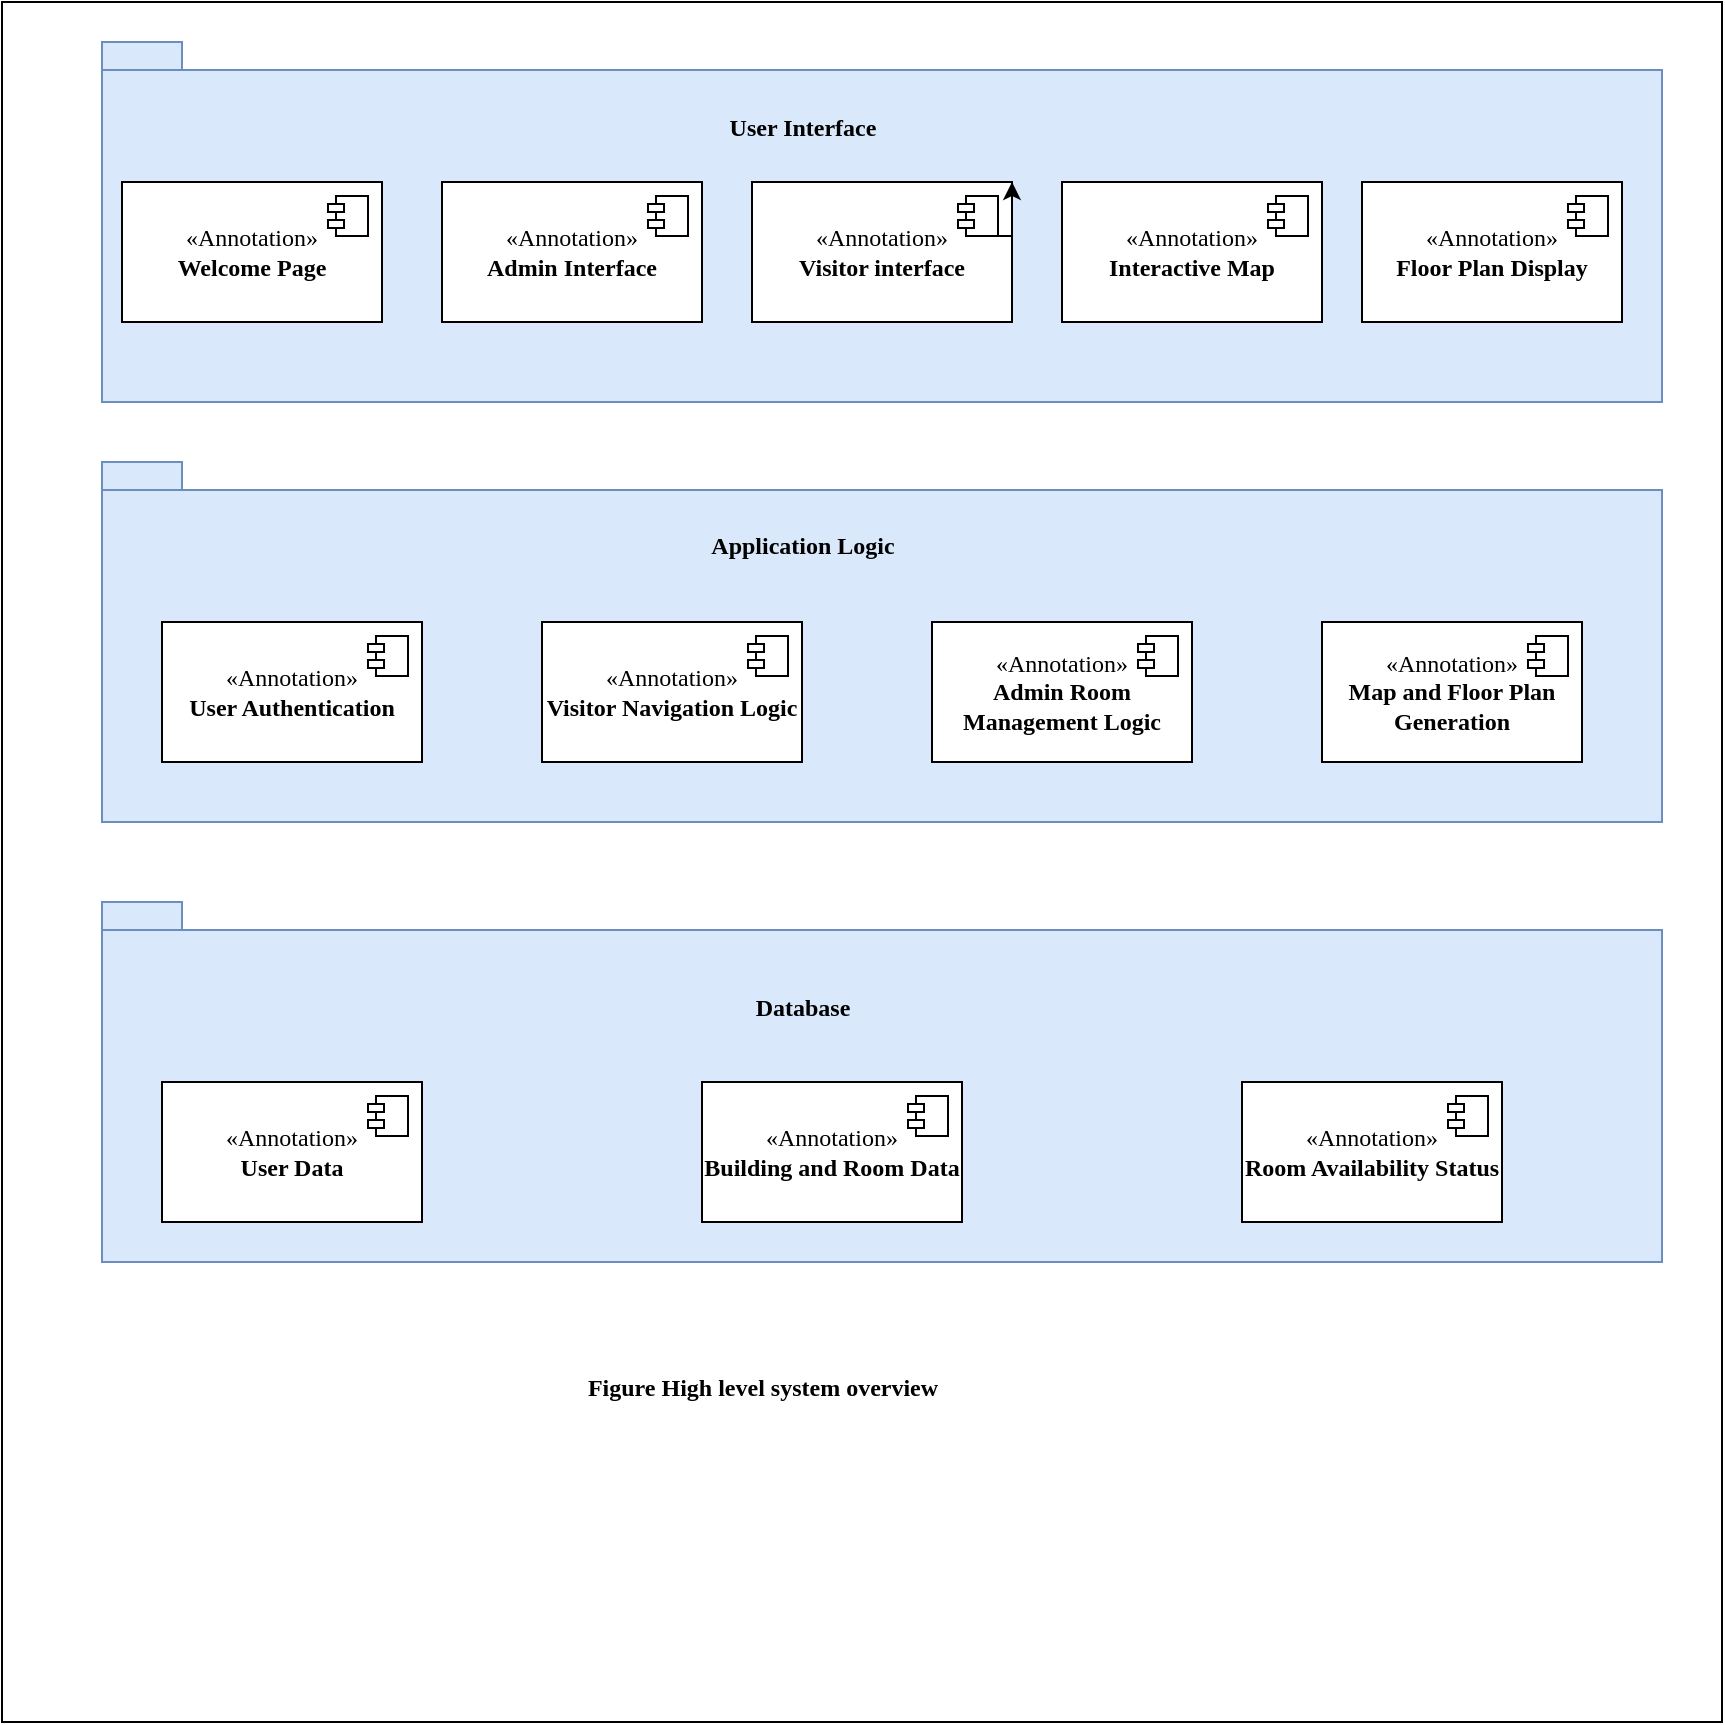<mxfile version="25.0.1">
  <diagram name="Page-1" id="OAd1CM3BeRx_v6z6rj3k">
    <mxGraphModel dx="1026" dy="684" grid="1" gridSize="10" guides="1" tooltips="1" connect="1" arrows="1" fold="1" page="1" pageScale="1" pageWidth="827" pageHeight="1169" math="0" shadow="0">
      <root>
        <mxCell id="0" />
        <mxCell id="1" parent="0" />
        <mxCell id="GQoaadz46SoARARe0tmr-1" value="" style="whiteSpace=wrap;html=1;aspect=fixed;fontFamily=Times New Roman;spacing=2;" vertex="1" parent="1">
          <mxGeometry width="860" height="860" as="geometry" />
        </mxCell>
        <mxCell id="GQoaadz46SoARARe0tmr-2" value="" style="shape=folder;fontStyle=1;spacingTop=10;tabWidth=40;tabHeight=14;tabPosition=left;html=1;whiteSpace=wrap;fillColor=#dae8fc;strokeColor=#6c8ebf;fontFamily=Times New Roman;spacing=2;" vertex="1" parent="1">
          <mxGeometry x="50" y="20" width="780" height="180" as="geometry" />
        </mxCell>
        <mxCell id="GQoaadz46SoARARe0tmr-3" value="" style="shape=folder;fontStyle=1;spacingTop=10;tabWidth=40;tabHeight=14;tabPosition=left;html=1;whiteSpace=wrap;fillColor=#dae8fc;strokeColor=#6c8ebf;fontFamily=Times New Roman;spacing=2;" vertex="1" parent="1">
          <mxGeometry x="50" y="230" width="780" height="180" as="geometry" />
        </mxCell>
        <mxCell id="GQoaadz46SoARARe0tmr-4" value="" style="shape=folder;fontStyle=1;spacingTop=10;tabWidth=40;tabHeight=14;tabPosition=left;html=1;whiteSpace=wrap;fillColor=#dae8fc;strokeColor=#6c8ebf;fontFamily=Times New Roman;spacing=2;" vertex="1" parent="1">
          <mxGeometry x="50" y="450" width="780" height="180" as="geometry" />
        </mxCell>
        <mxCell id="GQoaadz46SoARARe0tmr-6" value="«Annotation»&lt;br&gt;&lt;b&gt;Welcome Page&lt;/b&gt;" style="html=1;dropTarget=0;whiteSpace=wrap;fontFamily=Times New Roman;spacing=2;" vertex="1" parent="1">
          <mxGeometry x="60" y="90" width="130" height="70" as="geometry" />
        </mxCell>
        <mxCell id="GQoaadz46SoARARe0tmr-7" value="" style="shape=module;jettyWidth=8;jettyHeight=4;fontFamily=Times New Roman;spacing=2;" vertex="1" parent="GQoaadz46SoARARe0tmr-6">
          <mxGeometry x="1" width="20" height="20" relative="1" as="geometry">
            <mxPoint x="-27" y="7" as="offset" />
          </mxGeometry>
        </mxCell>
        <mxCell id="GQoaadz46SoARARe0tmr-10" value="«Annotation»&lt;br&gt;&lt;b&gt;Floor Plan Display&lt;/b&gt;" style="html=1;dropTarget=0;whiteSpace=wrap;fontFamily=Times New Roman;spacing=2;" vertex="1" parent="1">
          <mxGeometry x="680" y="90" width="130" height="70" as="geometry" />
        </mxCell>
        <mxCell id="GQoaadz46SoARARe0tmr-11" value="" style="shape=module;jettyWidth=8;jettyHeight=4;fontFamily=Times New Roman;spacing=2;" vertex="1" parent="GQoaadz46SoARARe0tmr-10">
          <mxGeometry x="1" width="20" height="20" relative="1" as="geometry">
            <mxPoint x="-27" y="7" as="offset" />
          </mxGeometry>
        </mxCell>
        <mxCell id="GQoaadz46SoARARe0tmr-12" value="«Annotation»&lt;br&gt;&lt;b&gt;Admin Interface&lt;/b&gt;" style="html=1;dropTarget=0;whiteSpace=wrap;fontFamily=Times New Roman;spacing=2;" vertex="1" parent="1">
          <mxGeometry x="220" y="90" width="130" height="70" as="geometry" />
        </mxCell>
        <mxCell id="GQoaadz46SoARARe0tmr-13" value="" style="shape=module;jettyWidth=8;jettyHeight=4;fontFamily=Times New Roman;spacing=2;" vertex="1" parent="GQoaadz46SoARARe0tmr-12">
          <mxGeometry x="1" width="20" height="20" relative="1" as="geometry">
            <mxPoint x="-27" y="7" as="offset" />
          </mxGeometry>
        </mxCell>
        <mxCell id="GQoaadz46SoARARe0tmr-14" value="«Annotation»&lt;br&gt;&lt;b&gt;Visitor interface&lt;/b&gt;" style="html=1;dropTarget=0;whiteSpace=wrap;fontFamily=Times New Roman;spacing=2;" vertex="1" parent="1">
          <mxGeometry x="375" y="90" width="130" height="70" as="geometry" />
        </mxCell>
        <mxCell id="GQoaadz46SoARARe0tmr-15" value="" style="shape=module;jettyWidth=8;jettyHeight=4;fontFamily=Times New Roman;spacing=2;" vertex="1" parent="GQoaadz46SoARARe0tmr-14">
          <mxGeometry x="1" width="20" height="20" relative="1" as="geometry">
            <mxPoint x="-27" y="7" as="offset" />
          </mxGeometry>
        </mxCell>
        <mxCell id="GQoaadz46SoARARe0tmr-16" value="«Annotation»&lt;br&gt;&lt;b&gt;Interactive Map&lt;/b&gt;" style="html=1;dropTarget=0;whiteSpace=wrap;fontFamily=Times New Roman;spacing=2;" vertex="1" parent="1">
          <mxGeometry x="530" y="90" width="130" height="70" as="geometry" />
        </mxCell>
        <mxCell id="GQoaadz46SoARARe0tmr-17" value="" style="shape=module;jettyWidth=8;jettyHeight=4;fontFamily=Times New Roman;spacing=2;" vertex="1" parent="GQoaadz46SoARARe0tmr-16">
          <mxGeometry x="1" width="20" height="20" relative="1" as="geometry">
            <mxPoint x="-27" y="7" as="offset" />
          </mxGeometry>
        </mxCell>
        <mxCell id="GQoaadz46SoARARe0tmr-18" value="User Interface" style="text;align=center;fontStyle=1;verticalAlign=middle;spacingLeft=3;spacingRight=3;strokeColor=none;rotatable=0;points=[[0,0.5],[1,0.5]];portConstraint=eastwest;html=1;fontFamily=Times New Roman;spacing=2;" vertex="1" parent="1">
          <mxGeometry x="360" y="50" width="80" height="26" as="geometry" />
        </mxCell>
        <mxCell id="GQoaadz46SoARARe0tmr-19" style="edgeStyle=orthogonalEdgeStyle;rounded=0;orthogonalLoop=1;jettySize=auto;html=1;exitX=0;exitY=1;exitDx=4;exitDy=0;exitPerimeter=0;entryX=1;entryY=0;entryDx=0;entryDy=0;fontFamily=Times New Roman;spacing=2;" edge="1" parent="1" source="GQoaadz46SoARARe0tmr-15" target="GQoaadz46SoARARe0tmr-14">
          <mxGeometry relative="1" as="geometry" />
        </mxCell>
        <mxCell id="GQoaadz46SoARARe0tmr-20" value="«Annotation»&lt;br&gt;&lt;b&gt;User Authentication&lt;/b&gt;" style="html=1;dropTarget=0;whiteSpace=wrap;fontFamily=Times New Roman;spacing=2;" vertex="1" parent="1">
          <mxGeometry x="80" y="310" width="130" height="70" as="geometry" />
        </mxCell>
        <mxCell id="GQoaadz46SoARARe0tmr-21" value="" style="shape=module;jettyWidth=8;jettyHeight=4;fontFamily=Times New Roman;spacing=2;" vertex="1" parent="GQoaadz46SoARARe0tmr-20">
          <mxGeometry x="1" width="20" height="20" relative="1" as="geometry">
            <mxPoint x="-27" y="7" as="offset" />
          </mxGeometry>
        </mxCell>
        <mxCell id="GQoaadz46SoARARe0tmr-22" value="«Annotation»&lt;br&gt;&lt;b&gt;Visitor Navigation Logic&lt;/b&gt;" style="html=1;dropTarget=0;whiteSpace=wrap;fontFamily=Times New Roman;spacing=2;" vertex="1" parent="1">
          <mxGeometry x="270" y="310" width="130" height="70" as="geometry" />
        </mxCell>
        <mxCell id="GQoaadz46SoARARe0tmr-23" value="" style="shape=module;jettyWidth=8;jettyHeight=4;fontFamily=Times New Roman;spacing=2;" vertex="1" parent="GQoaadz46SoARARe0tmr-22">
          <mxGeometry x="1" width="20" height="20" relative="1" as="geometry">
            <mxPoint x="-27" y="7" as="offset" />
          </mxGeometry>
        </mxCell>
        <mxCell id="GQoaadz46SoARARe0tmr-24" value="Application Logic" style="text;align=center;fontStyle=1;verticalAlign=middle;spacingLeft=3;spacingRight=3;strokeColor=none;rotatable=0;points=[[0,0.5],[1,0.5]];portConstraint=eastwest;html=1;fontFamily=Times New Roman;spacing=2;" vertex="1" parent="1">
          <mxGeometry x="360" y="259" width="80" height="26" as="geometry" />
        </mxCell>
        <mxCell id="GQoaadz46SoARARe0tmr-25" value="«Annotation»&lt;br&gt;&lt;b&gt;Admin Room Management Logic&lt;/b&gt;" style="html=1;dropTarget=0;whiteSpace=wrap;fontFamily=Times New Roman;spacing=2;" vertex="1" parent="1">
          <mxGeometry x="465" y="310" width="130" height="70" as="geometry" />
        </mxCell>
        <mxCell id="GQoaadz46SoARARe0tmr-26" value="" style="shape=module;jettyWidth=8;jettyHeight=4;fontFamily=Times New Roman;spacing=2;" vertex="1" parent="GQoaadz46SoARARe0tmr-25">
          <mxGeometry x="1" width="20" height="20" relative="1" as="geometry">
            <mxPoint x="-27" y="7" as="offset" />
          </mxGeometry>
        </mxCell>
        <mxCell id="GQoaadz46SoARARe0tmr-27" value="«Annotation»&lt;br&gt;&lt;b&gt;Map and Floor Plan Generation&lt;/b&gt;" style="html=1;dropTarget=0;whiteSpace=wrap;fontFamily=Times New Roman;spacing=2;" vertex="1" parent="1">
          <mxGeometry x="660" y="310" width="130" height="70" as="geometry" />
        </mxCell>
        <mxCell id="GQoaadz46SoARARe0tmr-28" value="" style="shape=module;jettyWidth=8;jettyHeight=4;fontFamily=Times New Roman;spacing=2;" vertex="1" parent="GQoaadz46SoARARe0tmr-27">
          <mxGeometry x="1" width="20" height="20" relative="1" as="geometry">
            <mxPoint x="-27" y="7" as="offset" />
          </mxGeometry>
        </mxCell>
        <mxCell id="GQoaadz46SoARARe0tmr-30" value="Database" style="text;align=center;fontStyle=1;verticalAlign=middle;spacingLeft=3;spacingRight=3;strokeColor=none;rotatable=0;points=[[0,0.5],[1,0.5]];portConstraint=eastwest;html=1;fontFamily=Times New Roman;spacing=2;" vertex="1" parent="1">
          <mxGeometry x="360" y="490" width="80" height="26" as="geometry" />
        </mxCell>
        <mxCell id="GQoaadz46SoARARe0tmr-31" value="«Annotation»&lt;br&gt;&lt;b&gt;Room Availability Status&lt;/b&gt;" style="html=1;dropTarget=0;whiteSpace=wrap;fontFamily=Times New Roman;spacing=2;" vertex="1" parent="1">
          <mxGeometry x="620" y="540" width="130" height="70" as="geometry" />
        </mxCell>
        <mxCell id="GQoaadz46SoARARe0tmr-32" value="" style="shape=module;jettyWidth=8;jettyHeight=4;fontFamily=Times New Roman;spacing=2;" vertex="1" parent="GQoaadz46SoARARe0tmr-31">
          <mxGeometry x="1" width="20" height="20" relative="1" as="geometry">
            <mxPoint x="-27" y="7" as="offset" />
          </mxGeometry>
        </mxCell>
        <mxCell id="GQoaadz46SoARARe0tmr-33" value="«Annotation»&lt;br&gt;&lt;b&gt;Building and Room Data&lt;/b&gt;" style="html=1;dropTarget=0;whiteSpace=wrap;fontFamily=Times New Roman;spacing=2;" vertex="1" parent="1">
          <mxGeometry x="350" y="540" width="130" height="70" as="geometry" />
        </mxCell>
        <mxCell id="GQoaadz46SoARARe0tmr-34" value="" style="shape=module;jettyWidth=8;jettyHeight=4;fontFamily=Times New Roman;spacing=2;" vertex="1" parent="GQoaadz46SoARARe0tmr-33">
          <mxGeometry x="1" width="20" height="20" relative="1" as="geometry">
            <mxPoint x="-27" y="7" as="offset" />
          </mxGeometry>
        </mxCell>
        <mxCell id="GQoaadz46SoARARe0tmr-35" value="«Annotation»&lt;br&gt;&lt;b&gt;User Data&lt;/b&gt;" style="html=1;dropTarget=0;whiteSpace=wrap;fontFamily=Times New Roman;spacing=2;" vertex="1" parent="1">
          <mxGeometry x="80" y="540" width="130" height="70" as="geometry" />
        </mxCell>
        <mxCell id="GQoaadz46SoARARe0tmr-36" value="" style="shape=module;jettyWidth=8;jettyHeight=4;fontFamily=Times New Roman;spacing=2;" vertex="1" parent="GQoaadz46SoARARe0tmr-35">
          <mxGeometry x="1" width="20" height="20" relative="1" as="geometry">
            <mxPoint x="-27" y="7" as="offset" />
          </mxGeometry>
        </mxCell>
        <mxCell id="GQoaadz46SoARARe0tmr-39" value="Figure High level system overview" style="text;align=center;fontStyle=1;verticalAlign=middle;spacingLeft=3;spacingRight=3;strokeColor=none;rotatable=0;points=[[0,0.5],[1,0.5]];portConstraint=eastwest;html=1;fontFamily=Times New Roman;spacing=2;" vertex="1" parent="1">
          <mxGeometry x="190" y="680" width="380" height="26" as="geometry" />
        </mxCell>
      </root>
    </mxGraphModel>
  </diagram>
</mxfile>
